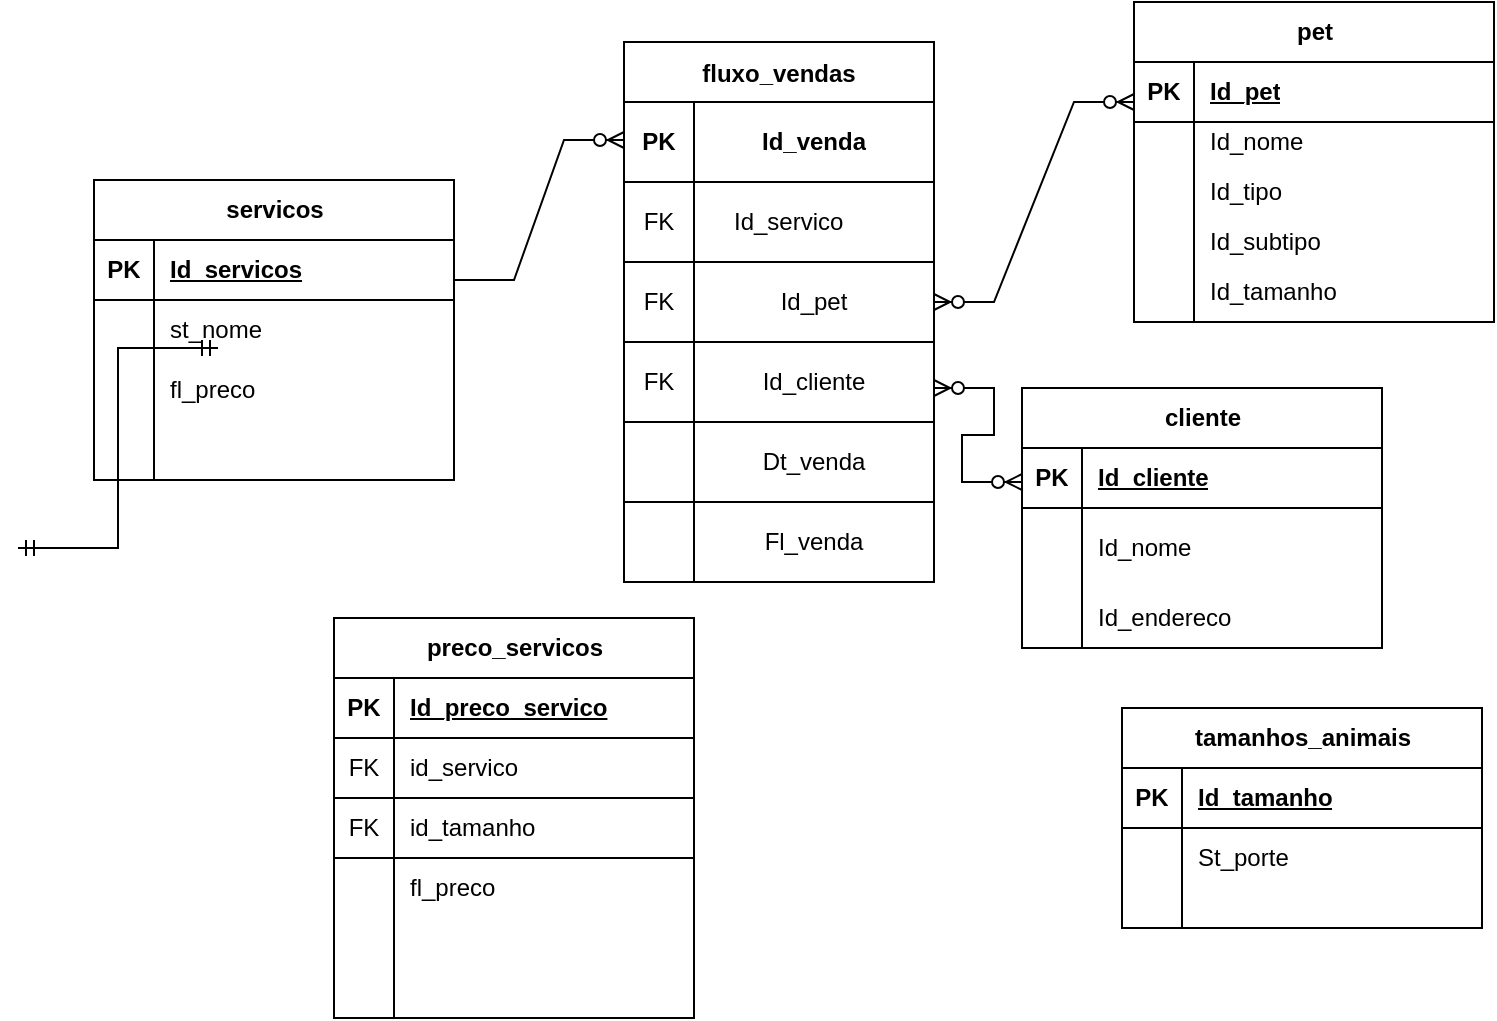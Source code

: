 <mxfile version="24.6.5" type="github">
  <diagram id="C5RBs43oDa-KdzZeNtuy" name="Page-1">
    <mxGraphModel dx="880" dy="1603" grid="1" gridSize="10" guides="1" tooltips="1" connect="1" arrows="1" fold="1" page="1" pageScale="1" pageWidth="827" pageHeight="1169" math="0" shadow="0">
      <root>
        <mxCell id="WIyWlLk6GJQsqaUBKTNV-0" />
        <mxCell id="WIyWlLk6GJQsqaUBKTNV-1" parent="WIyWlLk6GJQsqaUBKTNV-0" />
        <mxCell id="-5ZgSoaUUkc3q0xRl1se-56" value="" style="shape=tableRow;horizontal=0;startSize=0;swimlaneHead=0;swimlaneBody=0;fillColor=none;collapsible=0;dropTarget=0;points=[[0,0.5],[1,0.5]];portConstraint=eastwest;top=0;left=0;right=0;bottom=0;html=1;" parent="WIyWlLk6GJQsqaUBKTNV-1" vertex="1">
          <mxGeometry x="322" y="271" width="180" height="20" as="geometry" />
        </mxCell>
        <mxCell id="-5ZgSoaUUkc3q0xRl1se-62" value="" style="shape=tableRow;horizontal=0;startSize=0;swimlaneHead=0;swimlaneBody=0;fillColor=none;collapsible=0;dropTarget=0;points=[[0,0.5],[1,0.5]];portConstraint=eastwest;top=0;left=0;right=0;bottom=0;html=1;" parent="WIyWlLk6GJQsqaUBKTNV-1" vertex="1">
          <mxGeometry x="322" y="327" width="180" height="20" as="geometry" />
        </mxCell>
        <mxCell id="-5ZgSoaUUkc3q0xRl1se-87" value="pet" style="shape=table;startSize=30;container=1;collapsible=1;childLayout=tableLayout;fixedRows=1;rowLines=0;fontStyle=1;align=center;resizeLast=1;html=1;movable=1;resizable=1;rotatable=1;deletable=1;editable=1;locked=0;connectable=1;" parent="WIyWlLk6GJQsqaUBKTNV-1" vertex="1">
          <mxGeometry x="576" y="-93" width="180" height="160" as="geometry" />
        </mxCell>
        <mxCell id="-5ZgSoaUUkc3q0xRl1se-88" value="" style="shape=tableRow;horizontal=0;startSize=0;swimlaneHead=0;swimlaneBody=0;fillColor=none;collapsible=0;dropTarget=0;points=[[0,0.5],[1,0.5]];portConstraint=eastwest;top=0;left=0;right=0;bottom=1;" parent="-5ZgSoaUUkc3q0xRl1se-87" vertex="1">
          <mxGeometry y="30" width="180" height="30" as="geometry" />
        </mxCell>
        <mxCell id="-5ZgSoaUUkc3q0xRl1se-89" value="PK" style="shape=partialRectangle;connectable=0;fillColor=none;top=0;left=0;bottom=0;right=0;fontStyle=1;overflow=hidden;whiteSpace=wrap;html=1;" parent="-5ZgSoaUUkc3q0xRl1se-88" vertex="1">
          <mxGeometry width="30" height="30" as="geometry">
            <mxRectangle width="30" height="30" as="alternateBounds" />
          </mxGeometry>
        </mxCell>
        <mxCell id="-5ZgSoaUUkc3q0xRl1se-90" value="Id_pet" style="shape=partialRectangle;connectable=0;fillColor=none;top=0;left=0;bottom=0;right=0;align=left;spacingLeft=6;fontStyle=5;overflow=hidden;whiteSpace=wrap;html=1;" parent="-5ZgSoaUUkc3q0xRl1se-88" vertex="1">
          <mxGeometry x="30" width="150" height="30" as="geometry">
            <mxRectangle width="150" height="30" as="alternateBounds" />
          </mxGeometry>
        </mxCell>
        <mxCell id="-5ZgSoaUUkc3q0xRl1se-91" value="" style="shape=tableRow;horizontal=0;startSize=0;swimlaneHead=0;swimlaneBody=0;fillColor=none;collapsible=0;dropTarget=0;points=[[0,0.5],[1,0.5]];portConstraint=eastwest;top=0;left=0;right=0;bottom=0;" parent="-5ZgSoaUUkc3q0xRl1se-87" vertex="1">
          <mxGeometry y="60" width="180" height="20" as="geometry" />
        </mxCell>
        <mxCell id="-5ZgSoaUUkc3q0xRl1se-92" value="" style="shape=partialRectangle;connectable=0;fillColor=none;top=0;left=0;bottom=0;right=0;editable=1;overflow=hidden;whiteSpace=wrap;html=1;" parent="-5ZgSoaUUkc3q0xRl1se-91" vertex="1">
          <mxGeometry width="30" height="20" as="geometry">
            <mxRectangle width="30" height="20" as="alternateBounds" />
          </mxGeometry>
        </mxCell>
        <mxCell id="-5ZgSoaUUkc3q0xRl1se-93" value="Id_nome" style="shape=partialRectangle;connectable=0;fillColor=none;top=0;left=0;bottom=0;right=0;align=left;spacingLeft=6;overflow=hidden;whiteSpace=wrap;html=1;" parent="-5ZgSoaUUkc3q0xRl1se-91" vertex="1">
          <mxGeometry x="30" width="150" height="20" as="geometry">
            <mxRectangle width="150" height="20" as="alternateBounds" />
          </mxGeometry>
        </mxCell>
        <mxCell id="-5ZgSoaUUkc3q0xRl1se-94" value="" style="shape=tableRow;horizontal=0;startSize=0;swimlaneHead=0;swimlaneBody=0;fillColor=none;collapsible=0;dropTarget=0;points=[[0,0.5],[1,0.5]];portConstraint=eastwest;top=0;left=0;right=0;bottom=0;" parent="-5ZgSoaUUkc3q0xRl1se-87" vertex="1">
          <mxGeometry y="80" width="180" height="30" as="geometry" />
        </mxCell>
        <mxCell id="-5ZgSoaUUkc3q0xRl1se-95" value="" style="shape=partialRectangle;connectable=0;fillColor=none;top=0;left=0;bottom=0;right=0;editable=1;overflow=hidden;whiteSpace=wrap;html=1;" parent="-5ZgSoaUUkc3q0xRl1se-94" vertex="1">
          <mxGeometry width="30" height="30" as="geometry">
            <mxRectangle width="30" height="30" as="alternateBounds" />
          </mxGeometry>
        </mxCell>
        <mxCell id="-5ZgSoaUUkc3q0xRl1se-96" value="Id_tipo" style="shape=partialRectangle;connectable=0;fillColor=none;top=0;left=0;bottom=0;right=0;align=left;spacingLeft=6;overflow=hidden;whiteSpace=wrap;html=1;" parent="-5ZgSoaUUkc3q0xRl1se-94" vertex="1">
          <mxGeometry x="30" width="150" height="30" as="geometry">
            <mxRectangle width="150" height="30" as="alternateBounds" />
          </mxGeometry>
        </mxCell>
        <mxCell id="-5ZgSoaUUkc3q0xRl1se-119" value="" style="shape=tableRow;horizontal=0;startSize=0;swimlaneHead=0;swimlaneBody=0;fillColor=none;collapsible=0;dropTarget=0;points=[[0,0.5],[1,0.5]];portConstraint=eastwest;top=0;left=0;right=0;bottom=0;" parent="-5ZgSoaUUkc3q0xRl1se-87" vertex="1">
          <mxGeometry y="110" width="180" height="20" as="geometry" />
        </mxCell>
        <mxCell id="-5ZgSoaUUkc3q0xRl1se-120" value="" style="shape=partialRectangle;connectable=0;fillColor=none;top=0;left=0;bottom=0;right=0;editable=1;overflow=hidden;whiteSpace=wrap;html=1;" parent="-5ZgSoaUUkc3q0xRl1se-119" vertex="1">
          <mxGeometry width="30" height="20" as="geometry">
            <mxRectangle width="30" height="20" as="alternateBounds" />
          </mxGeometry>
        </mxCell>
        <mxCell id="-5ZgSoaUUkc3q0xRl1se-121" value="Id_subtipo" style="shape=partialRectangle;connectable=0;fillColor=none;top=0;left=0;bottom=0;right=0;align=left;spacingLeft=6;overflow=hidden;whiteSpace=wrap;html=1;" parent="-5ZgSoaUUkc3q0xRl1se-119" vertex="1">
          <mxGeometry x="30" width="150" height="20" as="geometry">
            <mxRectangle width="150" height="20" as="alternateBounds" />
          </mxGeometry>
        </mxCell>
        <mxCell id="0O3F3A7Rt31TIHxtYK6A-26" value="" style="shape=tableRow;horizontal=0;startSize=0;swimlaneHead=0;swimlaneBody=0;fillColor=none;collapsible=0;dropTarget=0;points=[[0,0.5],[1,0.5]];portConstraint=eastwest;top=0;left=0;right=0;bottom=0;" vertex="1" parent="-5ZgSoaUUkc3q0xRl1se-87">
          <mxGeometry y="130" width="180" height="30" as="geometry" />
        </mxCell>
        <mxCell id="0O3F3A7Rt31TIHxtYK6A-27" value="" style="shape=partialRectangle;connectable=0;fillColor=none;top=0;left=0;bottom=0;right=0;editable=1;overflow=hidden;whiteSpace=wrap;html=1;" vertex="1" parent="0O3F3A7Rt31TIHxtYK6A-26">
          <mxGeometry width="30" height="30" as="geometry">
            <mxRectangle width="30" height="30" as="alternateBounds" />
          </mxGeometry>
        </mxCell>
        <mxCell id="0O3F3A7Rt31TIHxtYK6A-28" value="Id_tamanho" style="shape=partialRectangle;connectable=0;fillColor=none;top=0;left=0;bottom=0;right=0;align=left;spacingLeft=6;overflow=hidden;whiteSpace=wrap;html=1;" vertex="1" parent="0O3F3A7Rt31TIHxtYK6A-26">
          <mxGeometry x="30" width="150" height="30" as="geometry">
            <mxRectangle width="150" height="30" as="alternateBounds" />
          </mxGeometry>
        </mxCell>
        <mxCell id="-5ZgSoaUUkc3q0xRl1se-104" value="" style="edgeStyle=entityRelationEdgeStyle;fontSize=12;html=1;endArrow=ERzeroToMany;endFill=1;startArrow=ERzeroToMany;rounded=0;movable=1;resizable=1;rotatable=1;deletable=1;editable=1;locked=0;connectable=1;" parent="WIyWlLk6GJQsqaUBKTNV-1" edge="1">
          <mxGeometry width="100" height="100" relative="1" as="geometry">
            <mxPoint x="476" y="57" as="sourcePoint" />
            <mxPoint x="576" y="-43" as="targetPoint" />
            <Array as="points">
              <mxPoint x="666" y="-53" />
              <mxPoint x="516" y="27" />
              <mxPoint x="526" y="-23" />
              <mxPoint x="566" y="-13" />
              <mxPoint x="526" y="17" />
              <mxPoint x="536" y="-23" />
            </Array>
          </mxGeometry>
        </mxCell>
        <mxCell id="-5ZgSoaUUkc3q0xRl1se-105" value="cliente" style="shape=table;startSize=30;container=1;collapsible=1;childLayout=tableLayout;fixedRows=1;rowLines=0;fontStyle=1;align=center;resizeLast=1;html=1;movable=1;resizable=1;rotatable=1;deletable=1;editable=1;locked=0;connectable=1;" parent="WIyWlLk6GJQsqaUBKTNV-1" vertex="1">
          <mxGeometry x="520" y="100" width="180" height="130" as="geometry" />
        </mxCell>
        <mxCell id="-5ZgSoaUUkc3q0xRl1se-106" value="" style="shape=tableRow;horizontal=0;startSize=0;swimlaneHead=0;swimlaneBody=0;fillColor=none;collapsible=0;dropTarget=0;points=[[0,0.5],[1,0.5]];portConstraint=eastwest;top=0;left=0;right=0;bottom=1;" parent="-5ZgSoaUUkc3q0xRl1se-105" vertex="1">
          <mxGeometry y="30" width="180" height="30" as="geometry" />
        </mxCell>
        <mxCell id="-5ZgSoaUUkc3q0xRl1se-107" value="PK" style="shape=partialRectangle;connectable=0;fillColor=none;top=0;left=0;bottom=0;right=0;fontStyle=1;overflow=hidden;whiteSpace=wrap;html=1;" parent="-5ZgSoaUUkc3q0xRl1se-106" vertex="1">
          <mxGeometry width="30" height="30" as="geometry">
            <mxRectangle width="30" height="30" as="alternateBounds" />
          </mxGeometry>
        </mxCell>
        <mxCell id="-5ZgSoaUUkc3q0xRl1se-108" value="Id_cliente" style="shape=partialRectangle;connectable=0;fillColor=none;top=0;left=0;bottom=0;right=0;align=left;spacingLeft=6;fontStyle=5;overflow=hidden;whiteSpace=wrap;html=1;" parent="-5ZgSoaUUkc3q0xRl1se-106" vertex="1">
          <mxGeometry x="30" width="150" height="30" as="geometry">
            <mxRectangle width="150" height="30" as="alternateBounds" />
          </mxGeometry>
        </mxCell>
        <mxCell id="-5ZgSoaUUkc3q0xRl1se-109" value="" style="shape=tableRow;horizontal=0;startSize=0;swimlaneHead=0;swimlaneBody=0;fillColor=none;collapsible=0;dropTarget=0;points=[[0,0.5],[1,0.5]];portConstraint=eastwest;top=0;left=0;right=0;bottom=0;" parent="-5ZgSoaUUkc3q0xRl1se-105" vertex="1">
          <mxGeometry y="60" width="180" height="40" as="geometry" />
        </mxCell>
        <mxCell id="-5ZgSoaUUkc3q0xRl1se-110" value="" style="shape=partialRectangle;connectable=0;fillColor=none;top=0;left=0;bottom=0;right=0;editable=1;overflow=hidden;whiteSpace=wrap;html=1;" parent="-5ZgSoaUUkc3q0xRl1se-109" vertex="1">
          <mxGeometry width="30" height="40" as="geometry">
            <mxRectangle width="30" height="40" as="alternateBounds" />
          </mxGeometry>
        </mxCell>
        <mxCell id="-5ZgSoaUUkc3q0xRl1se-111" value="Id_nome" style="shape=partialRectangle;connectable=0;fillColor=none;top=0;left=0;bottom=0;right=0;align=left;spacingLeft=6;overflow=hidden;whiteSpace=wrap;html=1;" parent="-5ZgSoaUUkc3q0xRl1se-109" vertex="1">
          <mxGeometry x="30" width="150" height="40" as="geometry">
            <mxRectangle width="150" height="40" as="alternateBounds" />
          </mxGeometry>
        </mxCell>
        <mxCell id="-5ZgSoaUUkc3q0xRl1se-112" value="" style="shape=tableRow;horizontal=0;startSize=0;swimlaneHead=0;swimlaneBody=0;fillColor=none;collapsible=0;dropTarget=0;points=[[0,0.5],[1,0.5]];portConstraint=eastwest;top=0;left=0;right=0;bottom=0;" parent="-5ZgSoaUUkc3q0xRl1se-105" vertex="1">
          <mxGeometry y="100" width="180" height="30" as="geometry" />
        </mxCell>
        <mxCell id="-5ZgSoaUUkc3q0xRl1se-113" value="" style="shape=partialRectangle;connectable=0;fillColor=none;top=0;left=0;bottom=0;right=0;editable=1;overflow=hidden;whiteSpace=wrap;html=1;" parent="-5ZgSoaUUkc3q0xRl1se-112" vertex="1">
          <mxGeometry width="30" height="30" as="geometry">
            <mxRectangle width="30" height="30" as="alternateBounds" />
          </mxGeometry>
        </mxCell>
        <mxCell id="-5ZgSoaUUkc3q0xRl1se-114" value="Id_endereco" style="shape=partialRectangle;connectable=0;fillColor=none;top=0;left=0;bottom=0;right=0;align=left;spacingLeft=6;overflow=hidden;whiteSpace=wrap;html=1;" parent="-5ZgSoaUUkc3q0xRl1se-112" vertex="1">
          <mxGeometry x="30" width="150" height="30" as="geometry">
            <mxRectangle width="150" height="30" as="alternateBounds" />
          </mxGeometry>
        </mxCell>
        <mxCell id="-5ZgSoaUUkc3q0xRl1se-115" value="" style="edgeStyle=entityRelationEdgeStyle;fontSize=12;html=1;endArrow=ERzeroToMany;endFill=1;startArrow=ERzeroToMany;rounded=0;flowAnimation=0;shadow=0;movable=1;resizable=1;rotatable=1;deletable=1;editable=1;locked=0;connectable=1;" parent="WIyWlLk6GJQsqaUBKTNV-1" edge="1">
          <mxGeometry width="100" height="100" relative="1" as="geometry">
            <mxPoint x="476" y="100" as="sourcePoint" />
            <mxPoint x="520" y="147" as="targetPoint" />
            <Array as="points">
              <mxPoint x="470" y="110" />
              <mxPoint x="500" y="130" />
              <mxPoint x="426" y="97" />
              <mxPoint x="470" y="100" />
              <mxPoint x="436" y="97" />
              <mxPoint x="480" y="120" />
              <mxPoint x="436" y="87" />
              <mxPoint x="456" y="97" />
              <mxPoint x="486" y="117" />
              <mxPoint x="456" y="77" />
              <mxPoint x="666" y="317" />
              <mxPoint x="666" y="267" />
            </Array>
          </mxGeometry>
        </mxCell>
        <mxCell id="0O3F3A7Rt31TIHxtYK6A-31" value="tamanhos_animais" style="shape=table;startSize=30;container=1;collapsible=1;childLayout=tableLayout;fixedRows=1;rowLines=0;fontStyle=1;align=center;resizeLast=1;html=1;" vertex="1" parent="WIyWlLk6GJQsqaUBKTNV-1">
          <mxGeometry x="570" y="260" width="180" height="110" as="geometry" />
        </mxCell>
        <mxCell id="0O3F3A7Rt31TIHxtYK6A-32" value="" style="shape=tableRow;horizontal=0;startSize=0;swimlaneHead=0;swimlaneBody=0;fillColor=none;collapsible=0;dropTarget=0;points=[[0,0.5],[1,0.5]];portConstraint=eastwest;top=0;left=0;right=0;bottom=1;" vertex="1" parent="0O3F3A7Rt31TIHxtYK6A-31">
          <mxGeometry y="30" width="180" height="30" as="geometry" />
        </mxCell>
        <mxCell id="0O3F3A7Rt31TIHxtYK6A-33" value="PK" style="shape=partialRectangle;connectable=0;fillColor=none;top=0;left=0;bottom=0;right=0;fontStyle=1;overflow=hidden;whiteSpace=wrap;html=1;" vertex="1" parent="0O3F3A7Rt31TIHxtYK6A-32">
          <mxGeometry width="30" height="30" as="geometry">
            <mxRectangle width="30" height="30" as="alternateBounds" />
          </mxGeometry>
        </mxCell>
        <mxCell id="0O3F3A7Rt31TIHxtYK6A-34" value="Id_tamanho" style="shape=partialRectangle;connectable=0;fillColor=none;top=0;left=0;bottom=0;right=0;align=left;spacingLeft=6;fontStyle=5;overflow=hidden;whiteSpace=wrap;html=1;" vertex="1" parent="0O3F3A7Rt31TIHxtYK6A-32">
          <mxGeometry x="30" width="150" height="30" as="geometry">
            <mxRectangle width="150" height="30" as="alternateBounds" />
          </mxGeometry>
        </mxCell>
        <mxCell id="0O3F3A7Rt31TIHxtYK6A-38" value="" style="shape=tableRow;horizontal=0;startSize=0;swimlaneHead=0;swimlaneBody=0;fillColor=none;collapsible=0;dropTarget=0;points=[[0,0.5],[1,0.5]];portConstraint=eastwest;top=0;left=0;right=0;bottom=0;" vertex="1" parent="0O3F3A7Rt31TIHxtYK6A-31">
          <mxGeometry y="60" width="180" height="30" as="geometry" />
        </mxCell>
        <mxCell id="0O3F3A7Rt31TIHxtYK6A-39" value="" style="shape=partialRectangle;connectable=0;fillColor=none;top=0;left=0;bottom=0;right=0;editable=1;overflow=hidden;whiteSpace=wrap;html=1;" vertex="1" parent="0O3F3A7Rt31TIHxtYK6A-38">
          <mxGeometry width="30" height="30" as="geometry">
            <mxRectangle width="30" height="30" as="alternateBounds" />
          </mxGeometry>
        </mxCell>
        <mxCell id="0O3F3A7Rt31TIHxtYK6A-40" value="St_porte" style="shape=partialRectangle;connectable=0;fillColor=none;top=0;left=0;bottom=0;right=0;align=left;spacingLeft=6;overflow=hidden;whiteSpace=wrap;html=1;" vertex="1" parent="0O3F3A7Rt31TIHxtYK6A-38">
          <mxGeometry x="30" width="150" height="30" as="geometry">
            <mxRectangle width="150" height="30" as="alternateBounds" />
          </mxGeometry>
        </mxCell>
        <mxCell id="0O3F3A7Rt31TIHxtYK6A-41" value="" style="shape=tableRow;horizontal=0;startSize=0;swimlaneHead=0;swimlaneBody=0;fillColor=none;collapsible=0;dropTarget=0;points=[[0,0.5],[1,0.5]];portConstraint=eastwest;top=0;left=0;right=0;bottom=0;" vertex="1" parent="0O3F3A7Rt31TIHxtYK6A-31">
          <mxGeometry y="90" width="180" height="20" as="geometry" />
        </mxCell>
        <mxCell id="0O3F3A7Rt31TIHxtYK6A-42" value="" style="shape=partialRectangle;connectable=0;fillColor=none;top=0;left=0;bottom=0;right=0;editable=1;overflow=hidden;whiteSpace=wrap;html=1;" vertex="1" parent="0O3F3A7Rt31TIHxtYK6A-41">
          <mxGeometry width="30" height="20" as="geometry">
            <mxRectangle width="30" height="20" as="alternateBounds" />
          </mxGeometry>
        </mxCell>
        <mxCell id="0O3F3A7Rt31TIHxtYK6A-43" value="" style="shape=partialRectangle;connectable=0;fillColor=none;top=0;left=0;bottom=0;right=0;align=left;spacingLeft=6;overflow=hidden;whiteSpace=wrap;html=1;" vertex="1" parent="0O3F3A7Rt31TIHxtYK6A-41">
          <mxGeometry x="30" width="150" height="20" as="geometry">
            <mxRectangle width="150" height="20" as="alternateBounds" />
          </mxGeometry>
        </mxCell>
        <mxCell id="0O3F3A7Rt31TIHxtYK6A-54" value="preco_servicos" style="shape=table;startSize=30;container=1;collapsible=1;childLayout=tableLayout;fixedRows=1;rowLines=0;fontStyle=1;align=center;resizeLast=1;html=1;" vertex="1" parent="WIyWlLk6GJQsqaUBKTNV-1">
          <mxGeometry x="176" y="215" width="180" height="200" as="geometry" />
        </mxCell>
        <mxCell id="0O3F3A7Rt31TIHxtYK6A-82" value="" style="shape=tableRow;horizontal=0;startSize=0;swimlaneHead=0;swimlaneBody=0;fillColor=none;collapsible=0;dropTarget=0;points=[[0,0.5],[1,0.5]];portConstraint=eastwest;top=0;left=0;right=0;bottom=1;" vertex="1" parent="0O3F3A7Rt31TIHxtYK6A-54">
          <mxGeometry y="30" width="180" height="30" as="geometry" />
        </mxCell>
        <mxCell id="0O3F3A7Rt31TIHxtYK6A-83" value="PK" style="shape=partialRectangle;connectable=0;fillColor=none;top=0;left=0;bottom=0;right=0;fontStyle=1;overflow=hidden;whiteSpace=wrap;html=1;" vertex="1" parent="0O3F3A7Rt31TIHxtYK6A-82">
          <mxGeometry width="30" height="30" as="geometry">
            <mxRectangle width="30" height="30" as="alternateBounds" />
          </mxGeometry>
        </mxCell>
        <mxCell id="0O3F3A7Rt31TIHxtYK6A-84" value="Id_preco_servico" style="shape=partialRectangle;connectable=0;fillColor=none;top=0;left=0;bottom=0;right=0;align=left;spacingLeft=6;fontStyle=5;overflow=hidden;whiteSpace=wrap;html=1;" vertex="1" parent="0O3F3A7Rt31TIHxtYK6A-82">
          <mxGeometry x="30" width="150" height="30" as="geometry">
            <mxRectangle width="150" height="30" as="alternateBounds" />
          </mxGeometry>
        </mxCell>
        <mxCell id="0O3F3A7Rt31TIHxtYK6A-85" value="" style="shape=tableRow;horizontal=0;startSize=0;swimlaneHead=0;swimlaneBody=0;fillColor=none;collapsible=0;dropTarget=0;points=[[0,0.5],[1,0.5]];portConstraint=eastwest;top=0;left=0;right=0;bottom=1;" vertex="1" parent="0O3F3A7Rt31TIHxtYK6A-54">
          <mxGeometry y="60" width="180" height="30" as="geometry" />
        </mxCell>
        <mxCell id="0O3F3A7Rt31TIHxtYK6A-86" value="FK" style="shape=partialRectangle;connectable=0;fillColor=none;top=0;left=0;bottom=0;right=0;fontStyle=0;overflow=hidden;whiteSpace=wrap;html=1;" vertex="1" parent="0O3F3A7Rt31TIHxtYK6A-85">
          <mxGeometry width="30" height="30" as="geometry">
            <mxRectangle width="30" height="30" as="alternateBounds" />
          </mxGeometry>
        </mxCell>
        <mxCell id="0O3F3A7Rt31TIHxtYK6A-87" value="id_servico" style="shape=partialRectangle;connectable=0;fillColor=none;top=0;left=0;bottom=0;right=0;align=left;spacingLeft=6;fontStyle=0;overflow=hidden;whiteSpace=wrap;html=1;" vertex="1" parent="0O3F3A7Rt31TIHxtYK6A-85">
          <mxGeometry x="30" width="150" height="30" as="geometry">
            <mxRectangle width="150" height="30" as="alternateBounds" />
          </mxGeometry>
        </mxCell>
        <mxCell id="0O3F3A7Rt31TIHxtYK6A-55" value="" style="shape=tableRow;horizontal=0;startSize=0;swimlaneHead=0;swimlaneBody=0;fillColor=none;collapsible=0;dropTarget=0;points=[[0,0.5],[1,0.5]];portConstraint=eastwest;top=0;left=0;right=0;bottom=1;" vertex="1" parent="0O3F3A7Rt31TIHxtYK6A-54">
          <mxGeometry y="90" width="180" height="30" as="geometry" />
        </mxCell>
        <mxCell id="0O3F3A7Rt31TIHxtYK6A-56" value="FK" style="shape=partialRectangle;connectable=0;fillColor=none;top=0;left=0;bottom=0;right=0;fontStyle=0;overflow=hidden;whiteSpace=wrap;html=1;" vertex="1" parent="0O3F3A7Rt31TIHxtYK6A-55">
          <mxGeometry width="30" height="30" as="geometry">
            <mxRectangle width="30" height="30" as="alternateBounds" />
          </mxGeometry>
        </mxCell>
        <mxCell id="0O3F3A7Rt31TIHxtYK6A-57" value="id_tamanho" style="shape=partialRectangle;connectable=0;fillColor=none;top=0;left=0;bottom=0;right=0;align=left;spacingLeft=6;fontStyle=0;overflow=hidden;whiteSpace=wrap;html=1;" vertex="1" parent="0O3F3A7Rt31TIHxtYK6A-55">
          <mxGeometry x="30" width="150" height="30" as="geometry">
            <mxRectangle width="150" height="30" as="alternateBounds" />
          </mxGeometry>
        </mxCell>
        <mxCell id="0O3F3A7Rt31TIHxtYK6A-61" value="" style="shape=tableRow;horizontal=0;startSize=0;swimlaneHead=0;swimlaneBody=0;fillColor=none;collapsible=0;dropTarget=0;points=[[0,0.5],[1,0.5]];portConstraint=eastwest;top=0;left=0;right=0;bottom=0;" vertex="1" parent="0O3F3A7Rt31TIHxtYK6A-54">
          <mxGeometry y="120" width="180" height="30" as="geometry" />
        </mxCell>
        <mxCell id="0O3F3A7Rt31TIHxtYK6A-62" value="" style="shape=partialRectangle;connectable=0;fillColor=none;top=0;left=0;bottom=0;right=0;editable=1;overflow=hidden;whiteSpace=wrap;html=1;" vertex="1" parent="0O3F3A7Rt31TIHxtYK6A-61">
          <mxGeometry width="30" height="30" as="geometry">
            <mxRectangle width="30" height="30" as="alternateBounds" />
          </mxGeometry>
        </mxCell>
        <mxCell id="0O3F3A7Rt31TIHxtYK6A-63" value="fl_preco" style="shape=partialRectangle;connectable=0;fillColor=none;top=0;left=0;bottom=0;right=0;align=left;spacingLeft=6;overflow=hidden;whiteSpace=wrap;html=1;" vertex="1" parent="0O3F3A7Rt31TIHxtYK6A-61">
          <mxGeometry x="30" width="150" height="30" as="geometry">
            <mxRectangle width="150" height="30" as="alternateBounds" />
          </mxGeometry>
        </mxCell>
        <mxCell id="0O3F3A7Rt31TIHxtYK6A-64" value="" style="shape=tableRow;horizontal=0;startSize=0;swimlaneHead=0;swimlaneBody=0;fillColor=none;collapsible=0;dropTarget=0;points=[[0,0.5],[1,0.5]];portConstraint=eastwest;top=0;left=0;right=0;bottom=0;" vertex="1" parent="0O3F3A7Rt31TIHxtYK6A-54">
          <mxGeometry y="150" width="180" height="30" as="geometry" />
        </mxCell>
        <mxCell id="0O3F3A7Rt31TIHxtYK6A-65" value="" style="shape=partialRectangle;connectable=0;fillColor=none;top=0;left=0;bottom=0;right=0;editable=1;overflow=hidden;whiteSpace=wrap;html=1;" vertex="1" parent="0O3F3A7Rt31TIHxtYK6A-64">
          <mxGeometry width="30" height="30" as="geometry">
            <mxRectangle width="30" height="30" as="alternateBounds" />
          </mxGeometry>
        </mxCell>
        <mxCell id="0O3F3A7Rt31TIHxtYK6A-66" value="" style="shape=partialRectangle;connectable=0;fillColor=none;top=0;left=0;bottom=0;right=0;align=left;spacingLeft=6;overflow=hidden;whiteSpace=wrap;html=1;" vertex="1" parent="0O3F3A7Rt31TIHxtYK6A-64">
          <mxGeometry x="30" width="150" height="30" as="geometry">
            <mxRectangle width="150" height="30" as="alternateBounds" />
          </mxGeometry>
        </mxCell>
        <mxCell id="0O3F3A7Rt31TIHxtYK6A-78" style="shape=tableRow;horizontal=0;startSize=0;swimlaneHead=0;swimlaneBody=0;fillColor=none;collapsible=0;dropTarget=0;points=[[0,0.5],[1,0.5]];portConstraint=eastwest;top=0;left=0;right=0;bottom=0;" vertex="1" parent="0O3F3A7Rt31TIHxtYK6A-54">
          <mxGeometry y="180" width="180" height="20" as="geometry" />
        </mxCell>
        <mxCell id="0O3F3A7Rt31TIHxtYK6A-79" style="shape=partialRectangle;connectable=0;fillColor=none;top=0;left=0;bottom=0;right=0;editable=1;overflow=hidden;whiteSpace=wrap;html=1;" vertex="1" parent="0O3F3A7Rt31TIHxtYK6A-78">
          <mxGeometry width="30" height="20" as="geometry">
            <mxRectangle width="30" height="20" as="alternateBounds" />
          </mxGeometry>
        </mxCell>
        <mxCell id="0O3F3A7Rt31TIHxtYK6A-80" style="shape=partialRectangle;connectable=0;fillColor=none;top=0;left=0;bottom=0;right=0;align=left;spacingLeft=6;overflow=hidden;whiteSpace=wrap;html=1;" vertex="1" parent="0O3F3A7Rt31TIHxtYK6A-78">
          <mxGeometry x="30" width="150" height="20" as="geometry">
            <mxRectangle width="150" height="20" as="alternateBounds" />
          </mxGeometry>
        </mxCell>
        <mxCell id="-5ZgSoaUUkc3q0xRl1se-2" value="servicos" style="shape=table;startSize=30;container=1;collapsible=1;childLayout=tableLayout;fixedRows=1;rowLines=0;fontStyle=1;align=center;resizeLast=1;html=1;movable=0;resizable=0;rotatable=0;deletable=0;editable=0;locked=1;connectable=0;" parent="WIyWlLk6GJQsqaUBKTNV-1" vertex="1">
          <mxGeometry x="56" y="-4" width="180" height="150" as="geometry" />
        </mxCell>
        <mxCell id="-5ZgSoaUUkc3q0xRl1se-3" value="" style="shape=tableRow;horizontal=0;startSize=0;swimlaneHead=0;swimlaneBody=0;fillColor=none;collapsible=0;dropTarget=0;points=[[0,0.5],[1,0.5]];portConstraint=eastwest;top=0;left=0;right=0;bottom=1;" parent="-5ZgSoaUUkc3q0xRl1se-2" vertex="1">
          <mxGeometry y="30" width="180" height="30" as="geometry" />
        </mxCell>
        <mxCell id="-5ZgSoaUUkc3q0xRl1se-4" value="PK" style="shape=partialRectangle;connectable=0;fillColor=none;top=0;left=0;bottom=0;right=0;fontStyle=1;overflow=hidden;whiteSpace=wrap;html=1;" parent="-5ZgSoaUUkc3q0xRl1se-3" vertex="1">
          <mxGeometry width="30" height="30" as="geometry">
            <mxRectangle width="30" height="30" as="alternateBounds" />
          </mxGeometry>
        </mxCell>
        <mxCell id="-5ZgSoaUUkc3q0xRl1se-5" value="Id_servicos" style="shape=partialRectangle;connectable=0;fillColor=none;top=0;left=0;bottom=0;right=0;align=left;spacingLeft=6;fontStyle=5;overflow=hidden;whiteSpace=wrap;html=1;" parent="-5ZgSoaUUkc3q0xRl1se-3" vertex="1">
          <mxGeometry x="30" width="150" height="30" as="geometry">
            <mxRectangle width="150" height="30" as="alternateBounds" />
          </mxGeometry>
        </mxCell>
        <mxCell id="-5ZgSoaUUkc3q0xRl1se-6" value="" style="shape=tableRow;horizontal=0;startSize=0;swimlaneHead=0;swimlaneBody=0;fillColor=none;collapsible=0;dropTarget=0;points=[[0,0.5],[1,0.5]];portConstraint=eastwest;top=0;left=0;right=0;bottom=0;" parent="-5ZgSoaUUkc3q0xRl1se-2" vertex="1">
          <mxGeometry y="60" width="180" height="30" as="geometry" />
        </mxCell>
        <mxCell id="-5ZgSoaUUkc3q0xRl1se-7" value="" style="shape=partialRectangle;connectable=0;fillColor=none;top=0;left=0;bottom=0;right=0;editable=1;overflow=hidden;whiteSpace=wrap;html=1;" parent="-5ZgSoaUUkc3q0xRl1se-6" vertex="1">
          <mxGeometry width="30" height="30" as="geometry">
            <mxRectangle width="30" height="30" as="alternateBounds" />
          </mxGeometry>
        </mxCell>
        <mxCell id="-5ZgSoaUUkc3q0xRl1se-8" value="st_nome" style="shape=partialRectangle;connectable=0;fillColor=none;top=0;left=0;bottom=0;right=0;align=left;spacingLeft=6;overflow=hidden;whiteSpace=wrap;html=1;" parent="-5ZgSoaUUkc3q0xRl1se-6" vertex="1">
          <mxGeometry x="30" width="150" height="30" as="geometry">
            <mxRectangle width="150" height="30" as="alternateBounds" />
          </mxGeometry>
        </mxCell>
        <mxCell id="-5ZgSoaUUkc3q0xRl1se-9" value="" style="shape=tableRow;horizontal=0;startSize=0;swimlaneHead=0;swimlaneBody=0;fillColor=none;collapsible=0;dropTarget=0;points=[[0,0.5],[1,0.5]];portConstraint=eastwest;top=0;left=0;right=0;bottom=0;" parent="-5ZgSoaUUkc3q0xRl1se-2" vertex="1">
          <mxGeometry y="90" width="180" height="30" as="geometry" />
        </mxCell>
        <mxCell id="-5ZgSoaUUkc3q0xRl1se-10" value="" style="shape=partialRectangle;connectable=0;fillColor=none;top=0;left=0;bottom=0;right=0;editable=1;overflow=hidden;whiteSpace=wrap;html=1;" parent="-5ZgSoaUUkc3q0xRl1se-9" vertex="1">
          <mxGeometry width="30" height="30" as="geometry">
            <mxRectangle width="30" height="30" as="alternateBounds" />
          </mxGeometry>
        </mxCell>
        <mxCell id="-5ZgSoaUUkc3q0xRl1se-11" value="fl_preco" style="shape=partialRectangle;connectable=0;fillColor=none;top=0;left=0;bottom=0;right=0;align=left;spacingLeft=6;overflow=hidden;whiteSpace=wrap;html=1;" parent="-5ZgSoaUUkc3q0xRl1se-9" vertex="1">
          <mxGeometry x="30" width="150" height="30" as="geometry">
            <mxRectangle width="150" height="30" as="alternateBounds" />
          </mxGeometry>
        </mxCell>
        <mxCell id="-5ZgSoaUUkc3q0xRl1se-12" value="" style="shape=tableRow;horizontal=0;startSize=0;swimlaneHead=0;swimlaneBody=0;fillColor=none;collapsible=0;dropTarget=0;points=[[0,0.5],[1,0.5]];portConstraint=eastwest;top=0;left=0;right=0;bottom=0;" parent="-5ZgSoaUUkc3q0xRl1se-2" vertex="1">
          <mxGeometry y="120" width="180" height="30" as="geometry" />
        </mxCell>
        <mxCell id="-5ZgSoaUUkc3q0xRl1se-13" value="" style="shape=partialRectangle;connectable=0;fillColor=none;top=0;left=0;bottom=0;right=0;editable=1;overflow=hidden;whiteSpace=wrap;html=1;" parent="-5ZgSoaUUkc3q0xRl1se-12" vertex="1">
          <mxGeometry width="30" height="30" as="geometry">
            <mxRectangle width="30" height="30" as="alternateBounds" />
          </mxGeometry>
        </mxCell>
        <mxCell id="-5ZgSoaUUkc3q0xRl1se-14" value="" style="shape=partialRectangle;connectable=0;fillColor=none;top=0;left=0;bottom=0;right=0;align=left;spacingLeft=6;overflow=hidden;whiteSpace=wrap;html=1;" parent="-5ZgSoaUUkc3q0xRl1se-12" vertex="1">
          <mxGeometry x="30" width="150" height="30" as="geometry">
            <mxRectangle width="150" height="30" as="alternateBounds" />
          </mxGeometry>
        </mxCell>
        <mxCell id="-5ZgSoaUUkc3q0xRl1se-67" value="fluxo_vendas" style="shape=table;startSize=30;container=1;collapsible=0;childLayout=tableLayout;fontStyle=1;movable=1;resizable=1;rotatable=1;deletable=1;editable=1;locked=0;connectable=1;" parent="WIyWlLk6GJQsqaUBKTNV-1" vertex="1">
          <mxGeometry x="321" y="-73" width="155" height="270" as="geometry" />
        </mxCell>
        <mxCell id="-5ZgSoaUUkc3q0xRl1se-68" value="" style="shape=tableRow;horizontal=0;startSize=0;swimlaneHead=0;swimlaneBody=0;strokeColor=inherit;top=0;left=0;bottom=0;right=0;collapsible=0;dropTarget=0;fillColor=none;points=[[0,0.5],[1,0.5]];portConstraint=eastwest;" parent="-5ZgSoaUUkc3q0xRl1se-67" vertex="1">
          <mxGeometry y="30" width="155" height="40" as="geometry" />
        </mxCell>
        <mxCell id="-5ZgSoaUUkc3q0xRl1se-69" value="&lt;b&gt;PK&lt;/b&gt;" style="shape=partialRectangle;html=1;whiteSpace=wrap;connectable=0;strokeColor=inherit;overflow=hidden;fillColor=none;top=0;left=0;bottom=0;right=0;pointerEvents=1;" parent="-5ZgSoaUUkc3q0xRl1se-68" vertex="1">
          <mxGeometry width="35" height="40" as="geometry">
            <mxRectangle width="35" height="40" as="alternateBounds" />
          </mxGeometry>
        </mxCell>
        <mxCell id="-5ZgSoaUUkc3q0xRl1se-70" value="&lt;b&gt;Id_venda&lt;/b&gt;" style="shape=partialRectangle;html=1;whiteSpace=wrap;connectable=0;strokeColor=inherit;overflow=hidden;fillColor=none;top=0;left=0;bottom=0;right=0;pointerEvents=1;align=center;" parent="-5ZgSoaUUkc3q0xRl1se-68" vertex="1">
          <mxGeometry x="35" width="120" height="40" as="geometry">
            <mxRectangle width="120" height="40" as="alternateBounds" />
          </mxGeometry>
        </mxCell>
        <mxCell id="-5ZgSoaUUkc3q0xRl1se-71" value="" style="shape=tableRow;horizontal=0;startSize=0;swimlaneHead=0;swimlaneBody=0;strokeColor=inherit;top=0;left=0;bottom=0;right=0;collapsible=0;dropTarget=0;fillColor=none;points=[[0,0.5],[1,0.5]];portConstraint=eastwest;" parent="-5ZgSoaUUkc3q0xRl1se-67" vertex="1">
          <mxGeometry y="70" width="155" height="40" as="geometry" />
        </mxCell>
        <mxCell id="-5ZgSoaUUkc3q0xRl1se-72" value="FK" style="shape=partialRectangle;html=1;whiteSpace=wrap;connectable=0;strokeColor=inherit;overflow=hidden;fillColor=none;top=0;left=0;bottom=0;right=0;pointerEvents=1;" parent="-5ZgSoaUUkc3q0xRl1se-71" vertex="1">
          <mxGeometry width="35" height="40" as="geometry">
            <mxRectangle width="35" height="40" as="alternateBounds" />
          </mxGeometry>
        </mxCell>
        <mxCell id="-5ZgSoaUUkc3q0xRl1se-73" value="Id_servico&lt;span style=&quot;white-space: pre;&quot;&gt;&#x9;&lt;/span&gt;" style="shape=partialRectangle;html=1;whiteSpace=wrap;connectable=0;strokeColor=inherit;overflow=hidden;fillColor=none;top=0;left=0;bottom=0;right=0;pointerEvents=1;" parent="-5ZgSoaUUkc3q0xRl1se-71" vertex="1">
          <mxGeometry x="35" width="120" height="40" as="geometry">
            <mxRectangle width="120" height="40" as="alternateBounds" />
          </mxGeometry>
        </mxCell>
        <mxCell id="-5ZgSoaUUkc3q0xRl1se-74" value="" style="shape=tableRow;horizontal=0;startSize=0;swimlaneHead=0;swimlaneBody=0;strokeColor=inherit;top=0;left=0;bottom=0;right=0;collapsible=0;dropTarget=0;fillColor=none;points=[[0,0.5],[1,0.5]];portConstraint=eastwest;" parent="-5ZgSoaUUkc3q0xRl1se-67" vertex="1">
          <mxGeometry y="110" width="155" height="40" as="geometry" />
        </mxCell>
        <mxCell id="-5ZgSoaUUkc3q0xRl1se-75" value="FK" style="shape=partialRectangle;html=1;whiteSpace=wrap;connectable=0;strokeColor=inherit;overflow=hidden;fillColor=none;top=0;left=0;bottom=0;right=0;pointerEvents=1;" parent="-5ZgSoaUUkc3q0xRl1se-74" vertex="1">
          <mxGeometry width="35" height="40" as="geometry">
            <mxRectangle width="35" height="40" as="alternateBounds" />
          </mxGeometry>
        </mxCell>
        <mxCell id="-5ZgSoaUUkc3q0xRl1se-76" value="Id_pet" style="shape=partialRectangle;html=1;whiteSpace=wrap;connectable=0;strokeColor=inherit;overflow=hidden;fillColor=none;top=0;left=0;bottom=0;right=0;pointerEvents=1;" parent="-5ZgSoaUUkc3q0xRl1se-74" vertex="1">
          <mxGeometry x="35" width="120" height="40" as="geometry">
            <mxRectangle width="120" height="40" as="alternateBounds" />
          </mxGeometry>
        </mxCell>
        <mxCell id="-5ZgSoaUUkc3q0xRl1se-77" value="" style="shape=tableRow;horizontal=0;startSize=0;swimlaneHead=0;swimlaneBody=0;strokeColor=inherit;top=0;left=0;bottom=0;right=0;collapsible=0;dropTarget=0;fillColor=none;points=[[0,0.5],[1,0.5]];portConstraint=eastwest;" parent="-5ZgSoaUUkc3q0xRl1se-67" vertex="1">
          <mxGeometry y="150" width="155" height="40" as="geometry" />
        </mxCell>
        <mxCell id="-5ZgSoaUUkc3q0xRl1se-78" value="FK" style="shape=partialRectangle;html=1;whiteSpace=wrap;connectable=0;strokeColor=inherit;overflow=hidden;fillColor=none;top=0;left=0;bottom=0;right=0;pointerEvents=1;" parent="-5ZgSoaUUkc3q0xRl1se-77" vertex="1">
          <mxGeometry width="35" height="40" as="geometry">
            <mxRectangle width="35" height="40" as="alternateBounds" />
          </mxGeometry>
        </mxCell>
        <mxCell id="-5ZgSoaUUkc3q0xRl1se-79" value="Id_cliente" style="shape=partialRectangle;html=1;whiteSpace=wrap;connectable=0;strokeColor=inherit;overflow=hidden;fillColor=none;top=0;left=0;bottom=0;right=0;pointerEvents=1;" parent="-5ZgSoaUUkc3q0xRl1se-77" vertex="1">
          <mxGeometry x="35" width="120" height="40" as="geometry">
            <mxRectangle width="120" height="40" as="alternateBounds" />
          </mxGeometry>
        </mxCell>
        <mxCell id="-5ZgSoaUUkc3q0xRl1se-80" value="" style="shape=tableRow;horizontal=0;startSize=0;swimlaneHead=0;swimlaneBody=0;strokeColor=inherit;top=0;left=0;bottom=0;right=0;collapsible=0;dropTarget=0;fillColor=none;points=[[0,0.5],[1,0.5]];portConstraint=eastwest;" parent="-5ZgSoaUUkc3q0xRl1se-67" vertex="1">
          <mxGeometry y="190" width="155" height="40" as="geometry" />
        </mxCell>
        <mxCell id="-5ZgSoaUUkc3q0xRl1se-81" value="" style="shape=partialRectangle;html=1;whiteSpace=wrap;connectable=0;strokeColor=inherit;overflow=hidden;fillColor=none;top=0;left=0;bottom=0;right=0;pointerEvents=1;" parent="-5ZgSoaUUkc3q0xRl1se-80" vertex="1">
          <mxGeometry width="35" height="40" as="geometry">
            <mxRectangle width="35" height="40" as="alternateBounds" />
          </mxGeometry>
        </mxCell>
        <mxCell id="-5ZgSoaUUkc3q0xRl1se-82" value="Dt_venda" style="shape=partialRectangle;html=1;whiteSpace=wrap;connectable=0;strokeColor=inherit;overflow=hidden;fillColor=none;top=0;left=0;bottom=0;right=0;pointerEvents=1;" parent="-5ZgSoaUUkc3q0xRl1se-80" vertex="1">
          <mxGeometry x="35" width="120" height="40" as="geometry">
            <mxRectangle width="120" height="40" as="alternateBounds" />
          </mxGeometry>
        </mxCell>
        <mxCell id="-5ZgSoaUUkc3q0xRl1se-83" value="" style="shape=tableRow;horizontal=0;startSize=0;swimlaneHead=0;swimlaneBody=0;strokeColor=inherit;top=0;left=0;bottom=0;right=0;collapsible=0;dropTarget=0;fillColor=none;points=[[0,0.5],[1,0.5]];portConstraint=eastwest;" parent="-5ZgSoaUUkc3q0xRl1se-67" vertex="1">
          <mxGeometry y="230" width="155" height="40" as="geometry" />
        </mxCell>
        <mxCell id="-5ZgSoaUUkc3q0xRl1se-84" value="" style="shape=partialRectangle;html=1;whiteSpace=wrap;connectable=0;strokeColor=inherit;overflow=hidden;fillColor=none;top=0;left=0;bottom=0;right=0;pointerEvents=1;opacity=0;" parent="-5ZgSoaUUkc3q0xRl1se-83" vertex="1">
          <mxGeometry width="35" height="40" as="geometry">
            <mxRectangle width="35" height="40" as="alternateBounds" />
          </mxGeometry>
        </mxCell>
        <mxCell id="-5ZgSoaUUkc3q0xRl1se-85" value="Fl_venda" style="shape=partialRectangle;html=1;whiteSpace=wrap;connectable=0;strokeColor=inherit;overflow=hidden;fillColor=none;top=0;left=0;bottom=0;right=0;pointerEvents=1;" parent="-5ZgSoaUUkc3q0xRl1se-83" vertex="1">
          <mxGeometry x="35" width="120" height="40" as="geometry">
            <mxRectangle width="120" height="40" as="alternateBounds" />
          </mxGeometry>
        </mxCell>
        <mxCell id="-5ZgSoaUUkc3q0xRl1se-86" value="" style="edgeStyle=entityRelationEdgeStyle;fontSize=12;html=1;endArrow=ERzeroToMany;endFill=1;rounded=0;exitX=1.05;exitY=-0.333;exitDx=0;exitDy=0;exitPerimeter=0;endSize=6;movable=0;resizable=0;rotatable=0;deletable=0;editable=0;locked=1;connectable=0;" parent="WIyWlLk6GJQsqaUBKTNV-1" edge="1">
          <mxGeometry width="100" height="100" relative="1" as="geometry">
            <mxPoint x="236" y="46.01" as="sourcePoint" />
            <mxPoint x="321" y="-24" as="targetPoint" />
            <Array as="points">
              <mxPoint x="316" y="-24" />
            </Array>
          </mxGeometry>
        </mxCell>
        <mxCell id="0O3F3A7Rt31TIHxtYK6A-90" value="" style="edgeStyle=elbowEdgeStyle;fontSize=12;html=1;endArrow=ERmandOne;startArrow=ERmandOne;rounded=0;" edge="1" parent="WIyWlLk6GJQsqaUBKTNV-1">
          <mxGeometry width="100" height="100" relative="1" as="geometry">
            <mxPoint x="18" y="180" as="sourcePoint" />
            <mxPoint x="118" y="80" as="targetPoint" />
          </mxGeometry>
        </mxCell>
      </root>
    </mxGraphModel>
  </diagram>
</mxfile>

